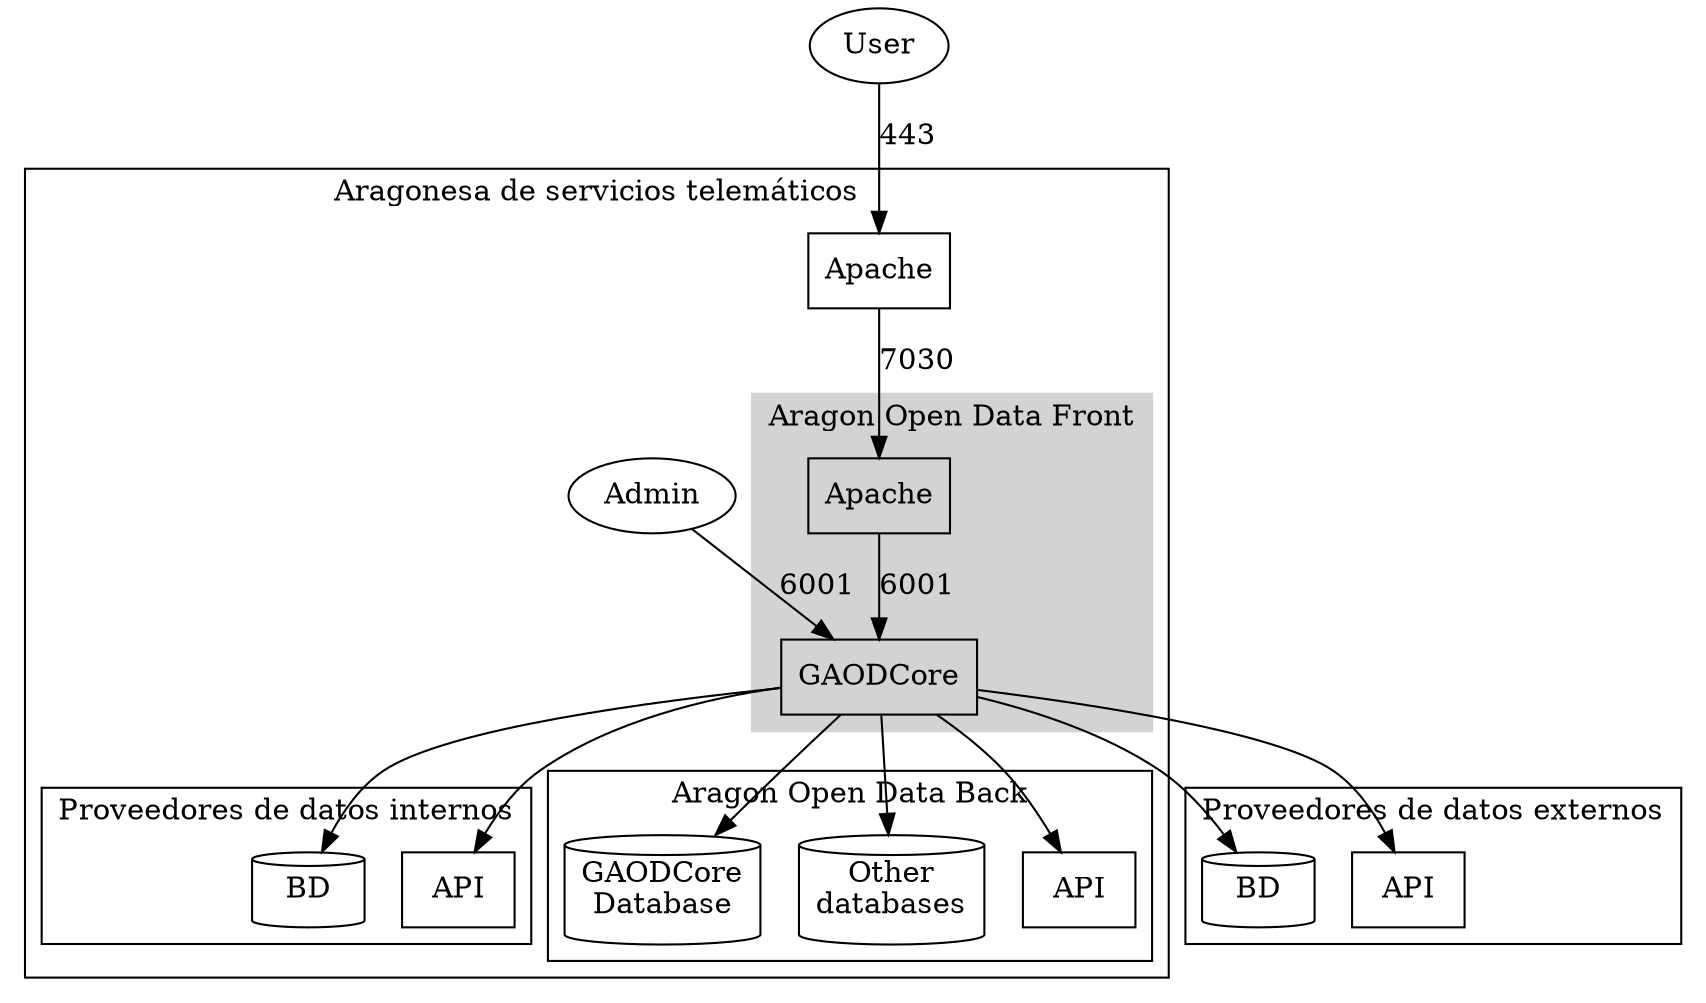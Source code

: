 
digraph G {
    subgraph "cluster Aragonesa de servicios telemáticos" {
        label = "Aragonesa de servicios telemáticos";

        astapache -> aodapache [label=7030]
        gaodcore -> internaldataproviderdb;
        gaodcore -> internaldataproviderapi;

        admin -> gaodcore [label=6001];

        astapache [shape=rect, label=Apache]
        admin [label=Admin]

        subgraph cluster_aodfront {
            label = "Aragon Open Data Front";
            style=filled;
            color=lightgrey;

            aodapache -> gaodcore [label=6001];


            aodapache [shape=rect, label="Apache"];

            gaodcore [shape=rect, label="GAODCore"];
        }

        subgraph cluster_aodback {
            label = "Aragon Open Data Back";
            gaodcoredb [shape=cylinder, label="GAODCore\nDatabase"];
            aoddb [shape=cylinder, label="Other\ndatabases"];
            aodapi [shape=rect, label="API"]

        }

        subgraph cluster_internaldataprovider {
            label = "Proveedores de datos internos";
            internaldataproviderdb [shape=cylinder, label="BD"]
            internaldataproviderapi [shape=rect, label="API"]
        }
	}

	subgraph cluster_externaldataprovider {
	    label = "Proveedores de datos externos";
		externaldataproviderdb [shape=cylinder, label="BD"]
		externaldataproviderapi [shape=rect, label="API"]
	}
    gaodcore -> externaldataproviderdb;
	gaodcore -> externaldataproviderapi;
	user -> astapache [label=443];
	gaodcore -> aoddb;
	gaodcore -> aodapi;
    gaodcore -> gaodcoredb;

	user [label=User];
}
